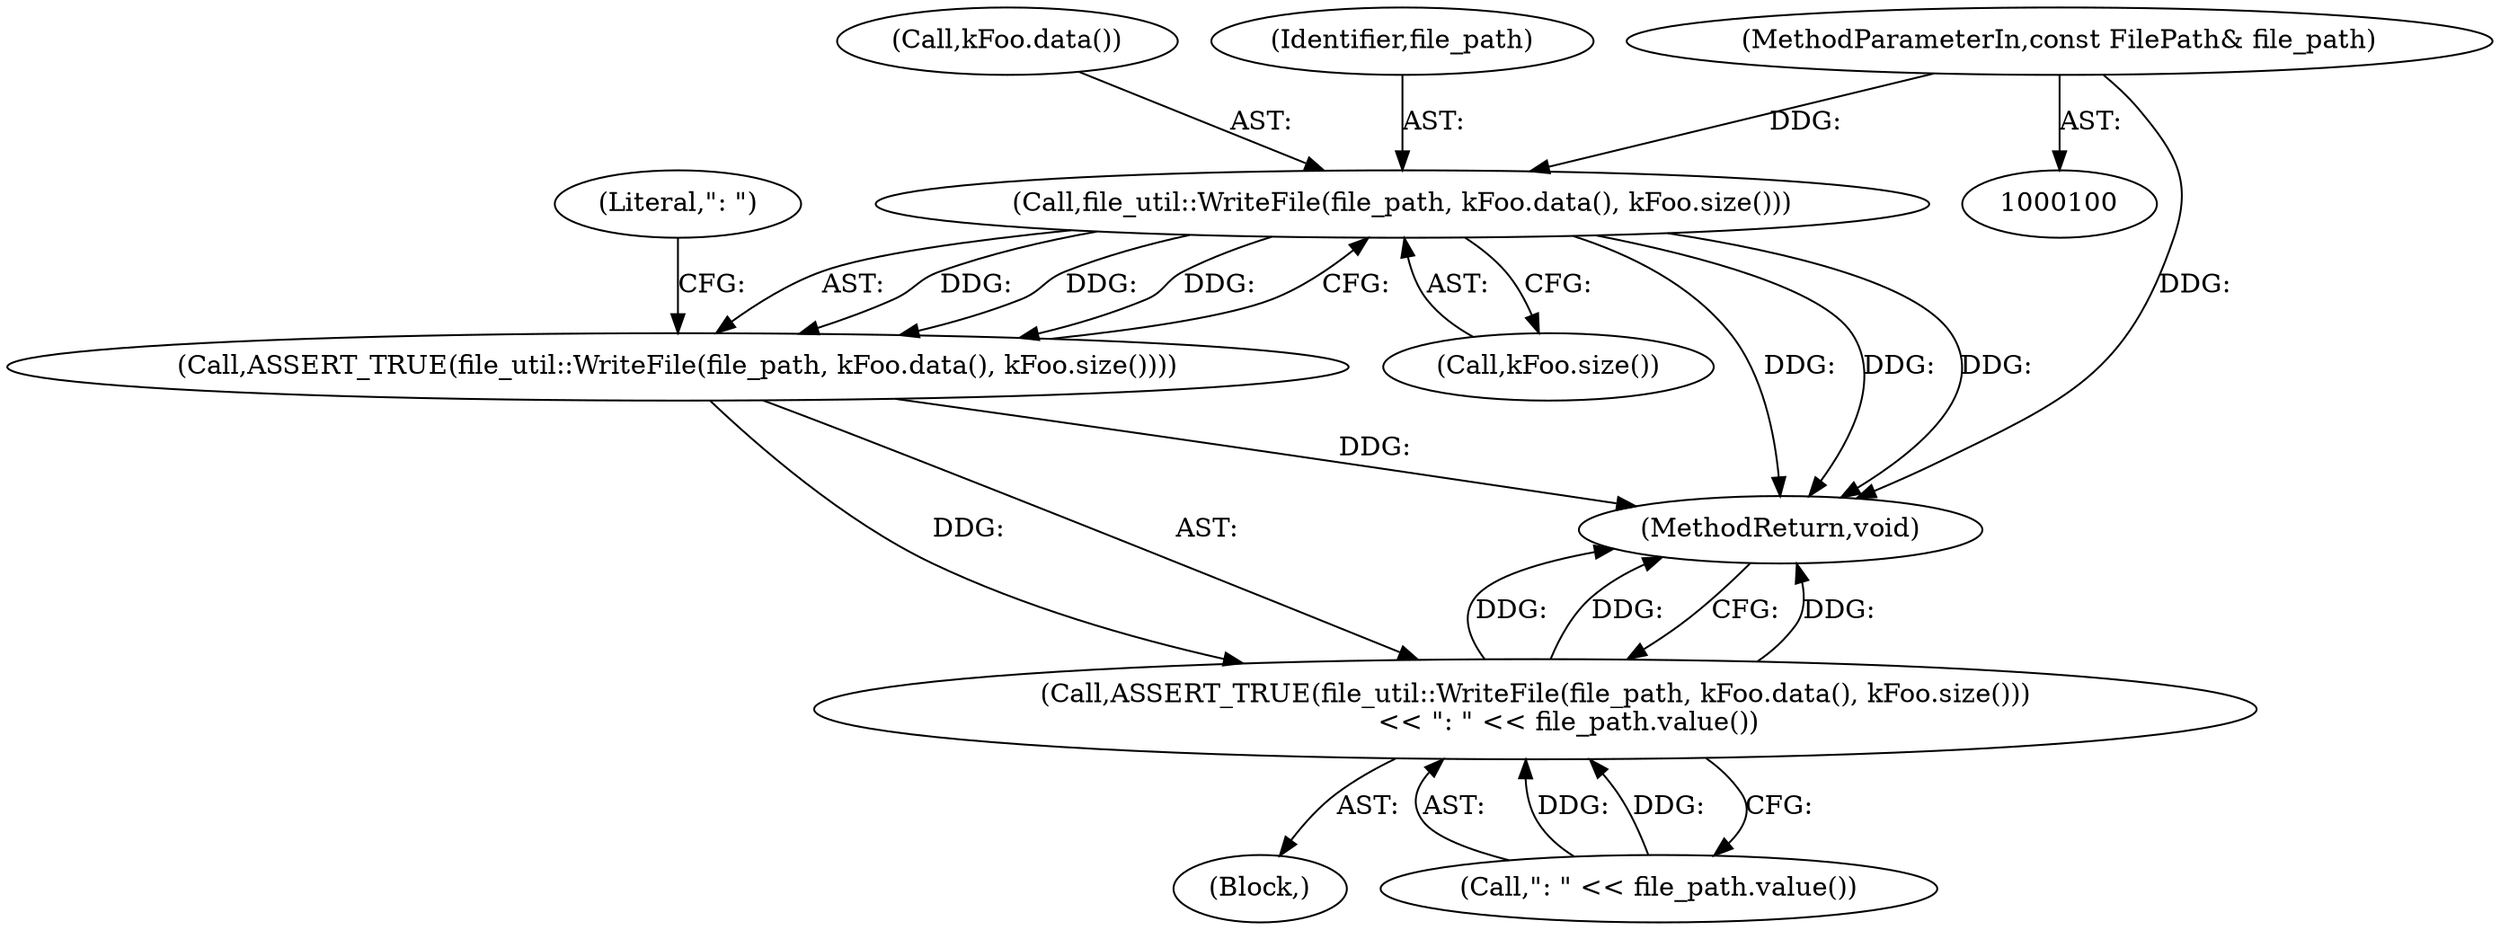 digraph "1_Chrome_baef1ffd73db183ca50c854e1779ed7f6e5100a8_7@del" {
"1000109" [label="(Call,file_util::WriteFile(file_path, kFoo.data(), kFoo.size()))"];
"1000101" [label="(MethodParameterIn,const FilePath& file_path)"];
"1000108" [label="(Call,ASSERT_TRUE(file_util::WriteFile(file_path, kFoo.data(), kFoo.size())))"];
"1000107" [label="(Call,ASSERT_TRUE(file_util::WriteFile(file_path, kFoo.data(), kFoo.size()))\n        << \": \" << file_path.value())"];
"1000102" [label="(Block,)"];
"1000111" [label="(Call,kFoo.data())"];
"1000107" [label="(Call,ASSERT_TRUE(file_util::WriteFile(file_path, kFoo.data(), kFoo.size()))\n        << \": \" << file_path.value())"];
"1000114" [label="(Literal,\": \")"];
"1000108" [label="(Call,ASSERT_TRUE(file_util::WriteFile(file_path, kFoo.data(), kFoo.size())))"];
"1000113" [label="(Call,\": \" << file_path.value())"];
"1000110" [label="(Identifier,file_path)"];
"1000109" [label="(Call,file_util::WriteFile(file_path, kFoo.data(), kFoo.size()))"];
"1000112" [label="(Call,kFoo.size())"];
"1000116" [label="(MethodReturn,void)"];
"1000101" [label="(MethodParameterIn,const FilePath& file_path)"];
"1000109" -> "1000108"  [label="AST: "];
"1000109" -> "1000112"  [label="CFG: "];
"1000110" -> "1000109"  [label="AST: "];
"1000111" -> "1000109"  [label="AST: "];
"1000112" -> "1000109"  [label="AST: "];
"1000108" -> "1000109"  [label="CFG: "];
"1000109" -> "1000116"  [label="DDG: "];
"1000109" -> "1000116"  [label="DDG: "];
"1000109" -> "1000116"  [label="DDG: "];
"1000109" -> "1000108"  [label="DDG: "];
"1000109" -> "1000108"  [label="DDG: "];
"1000109" -> "1000108"  [label="DDG: "];
"1000101" -> "1000109"  [label="DDG: "];
"1000101" -> "1000100"  [label="AST: "];
"1000101" -> "1000116"  [label="DDG: "];
"1000108" -> "1000107"  [label="AST: "];
"1000114" -> "1000108"  [label="CFG: "];
"1000108" -> "1000116"  [label="DDG: "];
"1000108" -> "1000107"  [label="DDG: "];
"1000107" -> "1000102"  [label="AST: "];
"1000107" -> "1000113"  [label="CFG: "];
"1000113" -> "1000107"  [label="AST: "];
"1000116" -> "1000107"  [label="CFG: "];
"1000107" -> "1000116"  [label="DDG: "];
"1000107" -> "1000116"  [label="DDG: "];
"1000107" -> "1000116"  [label="DDG: "];
"1000113" -> "1000107"  [label="DDG: "];
"1000113" -> "1000107"  [label="DDG: "];
}
